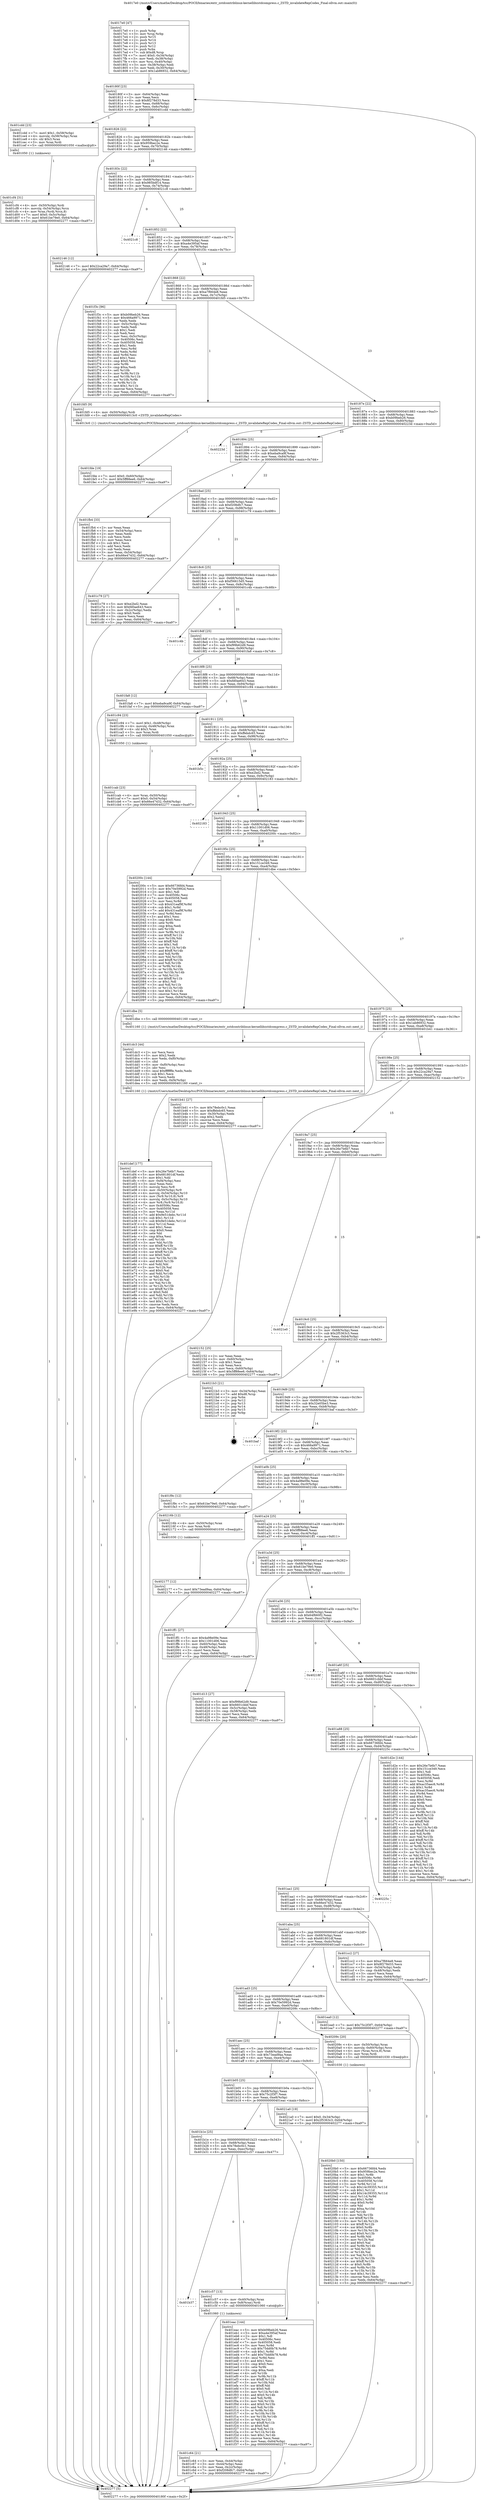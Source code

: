 digraph "0x4017e0" {
  label = "0x4017e0 (/mnt/c/Users/mathe/Desktop/tcc/POCII/binaries/extr_zstdcontriblinux-kernellibzstdcompress.c_ZSTD_invalidateRepCodes_Final-ollvm.out::main(0))"
  labelloc = "t"
  node[shape=record]

  Entry [label="",width=0.3,height=0.3,shape=circle,fillcolor=black,style=filled]
  "0x40180f" [label="{
     0x40180f [23]\l
     | [instrs]\l
     &nbsp;&nbsp;0x40180f \<+3\>: mov -0x64(%rbp),%eax\l
     &nbsp;&nbsp;0x401812 \<+2\>: mov %eax,%ecx\l
     &nbsp;&nbsp;0x401814 \<+6\>: sub $0x8f278d33,%ecx\l
     &nbsp;&nbsp;0x40181a \<+3\>: mov %eax,-0x68(%rbp)\l
     &nbsp;&nbsp;0x40181d \<+3\>: mov %ecx,-0x6c(%rbp)\l
     &nbsp;&nbsp;0x401820 \<+6\>: je 0000000000401cdd \<main+0x4fd\>\l
  }"]
  "0x401cdd" [label="{
     0x401cdd [23]\l
     | [instrs]\l
     &nbsp;&nbsp;0x401cdd \<+7\>: movl $0x1,-0x58(%rbp)\l
     &nbsp;&nbsp;0x401ce4 \<+4\>: movslq -0x58(%rbp),%rax\l
     &nbsp;&nbsp;0x401ce8 \<+4\>: shl $0x3,%rax\l
     &nbsp;&nbsp;0x401cec \<+3\>: mov %rax,%rdi\l
     &nbsp;&nbsp;0x401cef \<+5\>: call 0000000000401050 \<malloc@plt\>\l
     | [calls]\l
     &nbsp;&nbsp;0x401050 \{1\} (unknown)\l
  }"]
  "0x401826" [label="{
     0x401826 [22]\l
     | [instrs]\l
     &nbsp;&nbsp;0x401826 \<+5\>: jmp 000000000040182b \<main+0x4b\>\l
     &nbsp;&nbsp;0x40182b \<+3\>: mov -0x68(%rbp),%eax\l
     &nbsp;&nbsp;0x40182e \<+5\>: sub $0x959bec2e,%eax\l
     &nbsp;&nbsp;0x401833 \<+3\>: mov %eax,-0x70(%rbp)\l
     &nbsp;&nbsp;0x401836 \<+6\>: je 0000000000402146 \<main+0x966\>\l
  }"]
  Exit [label="",width=0.3,height=0.3,shape=circle,fillcolor=black,style=filled,peripheries=2]
  "0x402146" [label="{
     0x402146 [12]\l
     | [instrs]\l
     &nbsp;&nbsp;0x402146 \<+7\>: movl $0x22ca29a7,-0x64(%rbp)\l
     &nbsp;&nbsp;0x40214d \<+5\>: jmp 0000000000402277 \<main+0xa97\>\l
  }"]
  "0x40183c" [label="{
     0x40183c [22]\l
     | [instrs]\l
     &nbsp;&nbsp;0x40183c \<+5\>: jmp 0000000000401841 \<main+0x61\>\l
     &nbsp;&nbsp;0x401841 \<+3\>: mov -0x68(%rbp),%eax\l
     &nbsp;&nbsp;0x401844 \<+5\>: sub $0x985bdf14,%eax\l
     &nbsp;&nbsp;0x401849 \<+3\>: mov %eax,-0x74(%rbp)\l
     &nbsp;&nbsp;0x40184c \<+6\>: je 00000000004021c8 \<main+0x9e8\>\l
  }"]
  "0x402177" [label="{
     0x402177 [12]\l
     | [instrs]\l
     &nbsp;&nbsp;0x402177 \<+7\>: movl $0x73ead9aa,-0x64(%rbp)\l
     &nbsp;&nbsp;0x40217e \<+5\>: jmp 0000000000402277 \<main+0xa97\>\l
  }"]
  "0x4021c8" [label="{
     0x4021c8\l
  }", style=dashed]
  "0x401852" [label="{
     0x401852 [22]\l
     | [instrs]\l
     &nbsp;&nbsp;0x401852 \<+5\>: jmp 0000000000401857 \<main+0x77\>\l
     &nbsp;&nbsp;0x401857 \<+3\>: mov -0x68(%rbp),%eax\l
     &nbsp;&nbsp;0x40185a \<+5\>: sub $0xa4e395af,%eax\l
     &nbsp;&nbsp;0x40185f \<+3\>: mov %eax,-0x78(%rbp)\l
     &nbsp;&nbsp;0x401862 \<+6\>: je 0000000000401f3c \<main+0x75c\>\l
  }"]
  "0x4020b0" [label="{
     0x4020b0 [150]\l
     | [instrs]\l
     &nbsp;&nbsp;0x4020b0 \<+5\>: mov $0x66736fd4,%edx\l
     &nbsp;&nbsp;0x4020b5 \<+5\>: mov $0x959bec2e,%esi\l
     &nbsp;&nbsp;0x4020ba \<+3\>: mov $0x1,%r8b\l
     &nbsp;&nbsp;0x4020bd \<+8\>: mov 0x40506c,%r9d\l
     &nbsp;&nbsp;0x4020c5 \<+8\>: mov 0x405058,%r10d\l
     &nbsp;&nbsp;0x4020cd \<+3\>: mov %r9d,%r11d\l
     &nbsp;&nbsp;0x4020d0 \<+7\>: sub $0x14c39355,%r11d\l
     &nbsp;&nbsp;0x4020d7 \<+4\>: sub $0x1,%r11d\l
     &nbsp;&nbsp;0x4020db \<+7\>: add $0x14c39355,%r11d\l
     &nbsp;&nbsp;0x4020e2 \<+4\>: imul %r11d,%r9d\l
     &nbsp;&nbsp;0x4020e6 \<+4\>: and $0x1,%r9d\l
     &nbsp;&nbsp;0x4020ea \<+4\>: cmp $0x0,%r9d\l
     &nbsp;&nbsp;0x4020ee \<+3\>: sete %bl\l
     &nbsp;&nbsp;0x4020f1 \<+4\>: cmp $0xa,%r10d\l
     &nbsp;&nbsp;0x4020f5 \<+4\>: setl %r14b\l
     &nbsp;&nbsp;0x4020f9 \<+3\>: mov %bl,%r15b\l
     &nbsp;&nbsp;0x4020fc \<+4\>: xor $0xff,%r15b\l
     &nbsp;&nbsp;0x402100 \<+3\>: mov %r14b,%r12b\l
     &nbsp;&nbsp;0x402103 \<+4\>: xor $0xff,%r12b\l
     &nbsp;&nbsp;0x402107 \<+4\>: xor $0x0,%r8b\l
     &nbsp;&nbsp;0x40210b \<+3\>: mov %r15b,%r13b\l
     &nbsp;&nbsp;0x40210e \<+4\>: and $0x0,%r13b\l
     &nbsp;&nbsp;0x402112 \<+3\>: and %r8b,%bl\l
     &nbsp;&nbsp;0x402115 \<+3\>: mov %r12b,%al\l
     &nbsp;&nbsp;0x402118 \<+2\>: and $0x0,%al\l
     &nbsp;&nbsp;0x40211a \<+3\>: and %r8b,%r14b\l
     &nbsp;&nbsp;0x40211d \<+3\>: or %bl,%r13b\l
     &nbsp;&nbsp;0x402120 \<+3\>: or %r14b,%al\l
     &nbsp;&nbsp;0x402123 \<+3\>: xor %al,%r13b\l
     &nbsp;&nbsp;0x402126 \<+3\>: or %r12b,%r15b\l
     &nbsp;&nbsp;0x402129 \<+4\>: xor $0xff,%r15b\l
     &nbsp;&nbsp;0x40212d \<+4\>: or $0x0,%r8b\l
     &nbsp;&nbsp;0x402131 \<+3\>: and %r8b,%r15b\l
     &nbsp;&nbsp;0x402134 \<+3\>: or %r15b,%r13b\l
     &nbsp;&nbsp;0x402137 \<+4\>: test $0x1,%r13b\l
     &nbsp;&nbsp;0x40213b \<+3\>: cmovne %esi,%edx\l
     &nbsp;&nbsp;0x40213e \<+3\>: mov %edx,-0x64(%rbp)\l
     &nbsp;&nbsp;0x402141 \<+5\>: jmp 0000000000402277 \<main+0xa97\>\l
  }"]
  "0x401f3c" [label="{
     0x401f3c [96]\l
     | [instrs]\l
     &nbsp;&nbsp;0x401f3c \<+5\>: mov $0xb09beb26,%eax\l
     &nbsp;&nbsp;0x401f41 \<+5\>: mov $0x466a9971,%ecx\l
     &nbsp;&nbsp;0x401f46 \<+2\>: xor %edx,%edx\l
     &nbsp;&nbsp;0x401f48 \<+3\>: mov -0x5c(%rbp),%esi\l
     &nbsp;&nbsp;0x401f4b \<+2\>: mov %edx,%edi\l
     &nbsp;&nbsp;0x401f4d \<+3\>: sub $0x1,%edi\l
     &nbsp;&nbsp;0x401f50 \<+2\>: sub %edi,%esi\l
     &nbsp;&nbsp;0x401f52 \<+3\>: mov %esi,-0x5c(%rbp)\l
     &nbsp;&nbsp;0x401f55 \<+7\>: mov 0x40506c,%esi\l
     &nbsp;&nbsp;0x401f5c \<+7\>: mov 0x405058,%edi\l
     &nbsp;&nbsp;0x401f63 \<+3\>: sub $0x1,%edx\l
     &nbsp;&nbsp;0x401f66 \<+3\>: mov %esi,%r8d\l
     &nbsp;&nbsp;0x401f69 \<+3\>: add %edx,%r8d\l
     &nbsp;&nbsp;0x401f6c \<+4\>: imul %r8d,%esi\l
     &nbsp;&nbsp;0x401f70 \<+3\>: and $0x1,%esi\l
     &nbsp;&nbsp;0x401f73 \<+3\>: cmp $0x0,%esi\l
     &nbsp;&nbsp;0x401f76 \<+4\>: sete %r9b\l
     &nbsp;&nbsp;0x401f7a \<+3\>: cmp $0xa,%edi\l
     &nbsp;&nbsp;0x401f7d \<+4\>: setl %r10b\l
     &nbsp;&nbsp;0x401f81 \<+3\>: mov %r9b,%r11b\l
     &nbsp;&nbsp;0x401f84 \<+3\>: and %r10b,%r11b\l
     &nbsp;&nbsp;0x401f87 \<+3\>: xor %r10b,%r9b\l
     &nbsp;&nbsp;0x401f8a \<+3\>: or %r9b,%r11b\l
     &nbsp;&nbsp;0x401f8d \<+4\>: test $0x1,%r11b\l
     &nbsp;&nbsp;0x401f91 \<+3\>: cmovne %ecx,%eax\l
     &nbsp;&nbsp;0x401f94 \<+3\>: mov %eax,-0x64(%rbp)\l
     &nbsp;&nbsp;0x401f97 \<+5\>: jmp 0000000000402277 \<main+0xa97\>\l
  }"]
  "0x401868" [label="{
     0x401868 [22]\l
     | [instrs]\l
     &nbsp;&nbsp;0x401868 \<+5\>: jmp 000000000040186d \<main+0x8d\>\l
     &nbsp;&nbsp;0x40186d \<+3\>: mov -0x68(%rbp),%eax\l
     &nbsp;&nbsp;0x401870 \<+5\>: sub $0xa7f664e8,%eax\l
     &nbsp;&nbsp;0x401875 \<+3\>: mov %eax,-0x7c(%rbp)\l
     &nbsp;&nbsp;0x401878 \<+6\>: je 0000000000401fd5 \<main+0x7f5\>\l
  }"]
  "0x401fde" [label="{
     0x401fde [19]\l
     | [instrs]\l
     &nbsp;&nbsp;0x401fde \<+7\>: movl $0x0,-0x60(%rbp)\l
     &nbsp;&nbsp;0x401fe5 \<+7\>: movl $0x5ff88ee6,-0x64(%rbp)\l
     &nbsp;&nbsp;0x401fec \<+5\>: jmp 0000000000402277 \<main+0xa97\>\l
  }"]
  "0x401fd5" [label="{
     0x401fd5 [9]\l
     | [instrs]\l
     &nbsp;&nbsp;0x401fd5 \<+4\>: mov -0x50(%rbp),%rdi\l
     &nbsp;&nbsp;0x401fd9 \<+5\>: call 00000000004013c0 \<ZSTD_invalidateRepCodes\>\l
     | [calls]\l
     &nbsp;&nbsp;0x4013c0 \{1\} (/mnt/c/Users/mathe/Desktop/tcc/POCII/binaries/extr_zstdcontriblinux-kernellibzstdcompress.c_ZSTD_invalidateRepCodes_Final-ollvm.out::ZSTD_invalidateRepCodes)\l
  }"]
  "0x40187e" [label="{
     0x40187e [22]\l
     | [instrs]\l
     &nbsp;&nbsp;0x40187e \<+5\>: jmp 0000000000401883 \<main+0xa3\>\l
     &nbsp;&nbsp;0x401883 \<+3\>: mov -0x68(%rbp),%eax\l
     &nbsp;&nbsp;0x401886 \<+5\>: sub $0xb09beb26,%eax\l
     &nbsp;&nbsp;0x40188b \<+3\>: mov %eax,-0x80(%rbp)\l
     &nbsp;&nbsp;0x40188e \<+6\>: je 000000000040223d \<main+0xa5d\>\l
  }"]
  "0x401def" [label="{
     0x401def [177]\l
     | [instrs]\l
     &nbsp;&nbsp;0x401def \<+5\>: mov $0x26e7b6b7,%ecx\l
     &nbsp;&nbsp;0x401df4 \<+5\>: mov $0x681801df,%edx\l
     &nbsp;&nbsp;0x401df9 \<+3\>: mov $0x1,%dil\l
     &nbsp;&nbsp;0x401dfc \<+6\>: mov -0xf4(%rbp),%esi\l
     &nbsp;&nbsp;0x401e02 \<+3\>: imul %eax,%esi\l
     &nbsp;&nbsp;0x401e05 \<+3\>: movslq %esi,%r8\l
     &nbsp;&nbsp;0x401e08 \<+4\>: mov -0x50(%rbp),%r9\l
     &nbsp;&nbsp;0x401e0c \<+4\>: movslq -0x54(%rbp),%r10\l
     &nbsp;&nbsp;0x401e10 \<+4\>: mov (%r9,%r10,8),%r9\l
     &nbsp;&nbsp;0x401e14 \<+4\>: movslq -0x5c(%rbp),%r10\l
     &nbsp;&nbsp;0x401e18 \<+4\>: mov %r8,(%r9,%r10,8)\l
     &nbsp;&nbsp;0x401e1c \<+7\>: mov 0x40506c,%eax\l
     &nbsp;&nbsp;0x401e23 \<+7\>: mov 0x405058,%esi\l
     &nbsp;&nbsp;0x401e2a \<+3\>: mov %eax,%r11d\l
     &nbsp;&nbsp;0x401e2d \<+7\>: add $0x9e51debc,%r11d\l
     &nbsp;&nbsp;0x401e34 \<+4\>: sub $0x1,%r11d\l
     &nbsp;&nbsp;0x401e38 \<+7\>: sub $0x9e51debc,%r11d\l
     &nbsp;&nbsp;0x401e3f \<+4\>: imul %r11d,%eax\l
     &nbsp;&nbsp;0x401e43 \<+3\>: and $0x1,%eax\l
     &nbsp;&nbsp;0x401e46 \<+3\>: cmp $0x0,%eax\l
     &nbsp;&nbsp;0x401e49 \<+3\>: sete %bl\l
     &nbsp;&nbsp;0x401e4c \<+3\>: cmp $0xa,%esi\l
     &nbsp;&nbsp;0x401e4f \<+4\>: setl %r14b\l
     &nbsp;&nbsp;0x401e53 \<+3\>: mov %bl,%r15b\l
     &nbsp;&nbsp;0x401e56 \<+4\>: xor $0xff,%r15b\l
     &nbsp;&nbsp;0x401e5a \<+3\>: mov %r14b,%r12b\l
     &nbsp;&nbsp;0x401e5d \<+4\>: xor $0xff,%r12b\l
     &nbsp;&nbsp;0x401e61 \<+4\>: xor $0x0,%dil\l
     &nbsp;&nbsp;0x401e65 \<+3\>: mov %r15b,%r13b\l
     &nbsp;&nbsp;0x401e68 \<+4\>: and $0x0,%r13b\l
     &nbsp;&nbsp;0x401e6c \<+3\>: and %dil,%bl\l
     &nbsp;&nbsp;0x401e6f \<+3\>: mov %r12b,%al\l
     &nbsp;&nbsp;0x401e72 \<+2\>: and $0x0,%al\l
     &nbsp;&nbsp;0x401e74 \<+3\>: and %dil,%r14b\l
     &nbsp;&nbsp;0x401e77 \<+3\>: or %bl,%r13b\l
     &nbsp;&nbsp;0x401e7a \<+3\>: or %r14b,%al\l
     &nbsp;&nbsp;0x401e7d \<+3\>: xor %al,%r13b\l
     &nbsp;&nbsp;0x401e80 \<+3\>: or %r12b,%r15b\l
     &nbsp;&nbsp;0x401e83 \<+4\>: xor $0xff,%r15b\l
     &nbsp;&nbsp;0x401e87 \<+4\>: or $0x0,%dil\l
     &nbsp;&nbsp;0x401e8b \<+3\>: and %dil,%r15b\l
     &nbsp;&nbsp;0x401e8e \<+3\>: or %r15b,%r13b\l
     &nbsp;&nbsp;0x401e91 \<+4\>: test $0x1,%r13b\l
     &nbsp;&nbsp;0x401e95 \<+3\>: cmovne %edx,%ecx\l
     &nbsp;&nbsp;0x401e98 \<+3\>: mov %ecx,-0x64(%rbp)\l
     &nbsp;&nbsp;0x401e9b \<+5\>: jmp 0000000000402277 \<main+0xa97\>\l
  }"]
  "0x40223d" [label="{
     0x40223d\l
  }", style=dashed]
  "0x401894" [label="{
     0x401894 [25]\l
     | [instrs]\l
     &nbsp;&nbsp;0x401894 \<+5\>: jmp 0000000000401899 \<main+0xb9\>\l
     &nbsp;&nbsp;0x401899 \<+3\>: mov -0x68(%rbp),%eax\l
     &nbsp;&nbsp;0x40189c \<+5\>: sub $0xeba9ca9f,%eax\l
     &nbsp;&nbsp;0x4018a1 \<+6\>: mov %eax,-0x84(%rbp)\l
     &nbsp;&nbsp;0x4018a7 \<+6\>: je 0000000000401fb4 \<main+0x7d4\>\l
  }"]
  "0x401dc3" [label="{
     0x401dc3 [44]\l
     | [instrs]\l
     &nbsp;&nbsp;0x401dc3 \<+2\>: xor %ecx,%ecx\l
     &nbsp;&nbsp;0x401dc5 \<+5\>: mov $0x2,%edx\l
     &nbsp;&nbsp;0x401dca \<+6\>: mov %edx,-0xf0(%rbp)\l
     &nbsp;&nbsp;0x401dd0 \<+1\>: cltd\l
     &nbsp;&nbsp;0x401dd1 \<+6\>: mov -0xf0(%rbp),%esi\l
     &nbsp;&nbsp;0x401dd7 \<+2\>: idiv %esi\l
     &nbsp;&nbsp;0x401dd9 \<+6\>: imul $0xfffffffe,%edx,%edx\l
     &nbsp;&nbsp;0x401ddf \<+3\>: sub $0x1,%ecx\l
     &nbsp;&nbsp;0x401de2 \<+2\>: sub %ecx,%edx\l
     &nbsp;&nbsp;0x401de4 \<+6\>: mov %edx,-0xf4(%rbp)\l
     &nbsp;&nbsp;0x401dea \<+5\>: call 0000000000401160 \<next_i\>\l
     | [calls]\l
     &nbsp;&nbsp;0x401160 \{1\} (/mnt/c/Users/mathe/Desktop/tcc/POCII/binaries/extr_zstdcontriblinux-kernellibzstdcompress.c_ZSTD_invalidateRepCodes_Final-ollvm.out::next_i)\l
  }"]
  "0x401fb4" [label="{
     0x401fb4 [33]\l
     | [instrs]\l
     &nbsp;&nbsp;0x401fb4 \<+2\>: xor %eax,%eax\l
     &nbsp;&nbsp;0x401fb6 \<+3\>: mov -0x54(%rbp),%ecx\l
     &nbsp;&nbsp;0x401fb9 \<+2\>: mov %eax,%edx\l
     &nbsp;&nbsp;0x401fbb \<+2\>: sub %ecx,%edx\l
     &nbsp;&nbsp;0x401fbd \<+2\>: mov %eax,%ecx\l
     &nbsp;&nbsp;0x401fbf \<+3\>: sub $0x1,%ecx\l
     &nbsp;&nbsp;0x401fc2 \<+2\>: add %ecx,%edx\l
     &nbsp;&nbsp;0x401fc4 \<+2\>: sub %edx,%eax\l
     &nbsp;&nbsp;0x401fc6 \<+3\>: mov %eax,-0x54(%rbp)\l
     &nbsp;&nbsp;0x401fc9 \<+7\>: movl $0x66e47432,-0x64(%rbp)\l
     &nbsp;&nbsp;0x401fd0 \<+5\>: jmp 0000000000402277 \<main+0xa97\>\l
  }"]
  "0x4018ad" [label="{
     0x4018ad [25]\l
     | [instrs]\l
     &nbsp;&nbsp;0x4018ad \<+5\>: jmp 00000000004018b2 \<main+0xd2\>\l
     &nbsp;&nbsp;0x4018b2 \<+3\>: mov -0x68(%rbp),%eax\l
     &nbsp;&nbsp;0x4018b5 \<+5\>: sub $0xf208dfc7,%eax\l
     &nbsp;&nbsp;0x4018ba \<+6\>: mov %eax,-0x88(%rbp)\l
     &nbsp;&nbsp;0x4018c0 \<+6\>: je 0000000000401c79 \<main+0x499\>\l
  }"]
  "0x401cf4" [label="{
     0x401cf4 [31]\l
     | [instrs]\l
     &nbsp;&nbsp;0x401cf4 \<+4\>: mov -0x50(%rbp),%rdi\l
     &nbsp;&nbsp;0x401cf8 \<+4\>: movslq -0x54(%rbp),%rcx\l
     &nbsp;&nbsp;0x401cfc \<+4\>: mov %rax,(%rdi,%rcx,8)\l
     &nbsp;&nbsp;0x401d00 \<+7\>: movl $0x0,-0x5c(%rbp)\l
     &nbsp;&nbsp;0x401d07 \<+7\>: movl $0x61be79e0,-0x64(%rbp)\l
     &nbsp;&nbsp;0x401d0e \<+5\>: jmp 0000000000402277 \<main+0xa97\>\l
  }"]
  "0x401c79" [label="{
     0x401c79 [27]\l
     | [instrs]\l
     &nbsp;&nbsp;0x401c79 \<+5\>: mov $0xe2bd2,%eax\l
     &nbsp;&nbsp;0x401c7e \<+5\>: mov $0xfd0ae643,%ecx\l
     &nbsp;&nbsp;0x401c83 \<+3\>: mov -0x2c(%rbp),%edx\l
     &nbsp;&nbsp;0x401c86 \<+3\>: cmp $0x0,%edx\l
     &nbsp;&nbsp;0x401c89 \<+3\>: cmove %ecx,%eax\l
     &nbsp;&nbsp;0x401c8c \<+3\>: mov %eax,-0x64(%rbp)\l
     &nbsp;&nbsp;0x401c8f \<+5\>: jmp 0000000000402277 \<main+0xa97\>\l
  }"]
  "0x4018c6" [label="{
     0x4018c6 [25]\l
     | [instrs]\l
     &nbsp;&nbsp;0x4018c6 \<+5\>: jmp 00000000004018cb \<main+0xeb\>\l
     &nbsp;&nbsp;0x4018cb \<+3\>: mov -0x68(%rbp),%eax\l
     &nbsp;&nbsp;0x4018ce \<+5\>: sub $0xf56615d5,%eax\l
     &nbsp;&nbsp;0x4018d3 \<+6\>: mov %eax,-0x8c(%rbp)\l
     &nbsp;&nbsp;0x4018d9 \<+6\>: je 0000000000401c4b \<main+0x46b\>\l
  }"]
  "0x401cab" [label="{
     0x401cab [23]\l
     | [instrs]\l
     &nbsp;&nbsp;0x401cab \<+4\>: mov %rax,-0x50(%rbp)\l
     &nbsp;&nbsp;0x401caf \<+7\>: movl $0x0,-0x54(%rbp)\l
     &nbsp;&nbsp;0x401cb6 \<+7\>: movl $0x66e47432,-0x64(%rbp)\l
     &nbsp;&nbsp;0x401cbd \<+5\>: jmp 0000000000402277 \<main+0xa97\>\l
  }"]
  "0x401c4b" [label="{
     0x401c4b\l
  }", style=dashed]
  "0x4018df" [label="{
     0x4018df [25]\l
     | [instrs]\l
     &nbsp;&nbsp;0x4018df \<+5\>: jmp 00000000004018e4 \<main+0x104\>\l
     &nbsp;&nbsp;0x4018e4 \<+3\>: mov -0x68(%rbp),%eax\l
     &nbsp;&nbsp;0x4018e7 \<+5\>: sub $0xf99b62d9,%eax\l
     &nbsp;&nbsp;0x4018ec \<+6\>: mov %eax,-0x90(%rbp)\l
     &nbsp;&nbsp;0x4018f2 \<+6\>: je 0000000000401fa8 \<main+0x7c8\>\l
  }"]
  "0x401c64" [label="{
     0x401c64 [21]\l
     | [instrs]\l
     &nbsp;&nbsp;0x401c64 \<+3\>: mov %eax,-0x44(%rbp)\l
     &nbsp;&nbsp;0x401c67 \<+3\>: mov -0x44(%rbp),%eax\l
     &nbsp;&nbsp;0x401c6a \<+3\>: mov %eax,-0x2c(%rbp)\l
     &nbsp;&nbsp;0x401c6d \<+7\>: movl $0xf208dfc7,-0x64(%rbp)\l
     &nbsp;&nbsp;0x401c74 \<+5\>: jmp 0000000000402277 \<main+0xa97\>\l
  }"]
  "0x401fa8" [label="{
     0x401fa8 [12]\l
     | [instrs]\l
     &nbsp;&nbsp;0x401fa8 \<+7\>: movl $0xeba9ca9f,-0x64(%rbp)\l
     &nbsp;&nbsp;0x401faf \<+5\>: jmp 0000000000402277 \<main+0xa97\>\l
  }"]
  "0x4018f8" [label="{
     0x4018f8 [25]\l
     | [instrs]\l
     &nbsp;&nbsp;0x4018f8 \<+5\>: jmp 00000000004018fd \<main+0x11d\>\l
     &nbsp;&nbsp;0x4018fd \<+3\>: mov -0x68(%rbp),%eax\l
     &nbsp;&nbsp;0x401900 \<+5\>: sub $0xfd0ae643,%eax\l
     &nbsp;&nbsp;0x401905 \<+6\>: mov %eax,-0x94(%rbp)\l
     &nbsp;&nbsp;0x40190b \<+6\>: je 0000000000401c94 \<main+0x4b4\>\l
  }"]
  "0x401b37" [label="{
     0x401b37\l
  }", style=dashed]
  "0x401c94" [label="{
     0x401c94 [23]\l
     | [instrs]\l
     &nbsp;&nbsp;0x401c94 \<+7\>: movl $0x1,-0x48(%rbp)\l
     &nbsp;&nbsp;0x401c9b \<+4\>: movslq -0x48(%rbp),%rax\l
     &nbsp;&nbsp;0x401c9f \<+4\>: shl $0x3,%rax\l
     &nbsp;&nbsp;0x401ca3 \<+3\>: mov %rax,%rdi\l
     &nbsp;&nbsp;0x401ca6 \<+5\>: call 0000000000401050 \<malloc@plt\>\l
     | [calls]\l
     &nbsp;&nbsp;0x401050 \{1\} (unknown)\l
  }"]
  "0x401911" [label="{
     0x401911 [25]\l
     | [instrs]\l
     &nbsp;&nbsp;0x401911 \<+5\>: jmp 0000000000401916 \<main+0x136\>\l
     &nbsp;&nbsp;0x401916 \<+3\>: mov -0x68(%rbp),%eax\l
     &nbsp;&nbsp;0x401919 \<+5\>: sub $0xffebdc65,%eax\l
     &nbsp;&nbsp;0x40191e \<+6\>: mov %eax,-0x98(%rbp)\l
     &nbsp;&nbsp;0x401924 \<+6\>: je 0000000000401b5c \<main+0x37c\>\l
  }"]
  "0x401c57" [label="{
     0x401c57 [13]\l
     | [instrs]\l
     &nbsp;&nbsp;0x401c57 \<+4\>: mov -0x40(%rbp),%rax\l
     &nbsp;&nbsp;0x401c5b \<+4\>: mov 0x8(%rax),%rdi\l
     &nbsp;&nbsp;0x401c5f \<+5\>: call 0000000000401060 \<atoi@plt\>\l
     | [calls]\l
     &nbsp;&nbsp;0x401060 \{1\} (unknown)\l
  }"]
  "0x401b5c" [label="{
     0x401b5c\l
  }", style=dashed]
  "0x40192a" [label="{
     0x40192a [25]\l
     | [instrs]\l
     &nbsp;&nbsp;0x40192a \<+5\>: jmp 000000000040192f \<main+0x14f\>\l
     &nbsp;&nbsp;0x40192f \<+3\>: mov -0x68(%rbp),%eax\l
     &nbsp;&nbsp;0x401932 \<+5\>: sub $0xe2bd2,%eax\l
     &nbsp;&nbsp;0x401937 \<+6\>: mov %eax,-0x9c(%rbp)\l
     &nbsp;&nbsp;0x40193d \<+6\>: je 0000000000402183 \<main+0x9a3\>\l
  }"]
  "0x401b1e" [label="{
     0x401b1e [25]\l
     | [instrs]\l
     &nbsp;&nbsp;0x401b1e \<+5\>: jmp 0000000000401b23 \<main+0x343\>\l
     &nbsp;&nbsp;0x401b23 \<+3\>: mov -0x68(%rbp),%eax\l
     &nbsp;&nbsp;0x401b26 \<+5\>: sub $0x78ebc0c1,%eax\l
     &nbsp;&nbsp;0x401b2b \<+6\>: mov %eax,-0xec(%rbp)\l
     &nbsp;&nbsp;0x401b31 \<+6\>: je 0000000000401c57 \<main+0x477\>\l
  }"]
  "0x402183" [label="{
     0x402183\l
  }", style=dashed]
  "0x401943" [label="{
     0x401943 [25]\l
     | [instrs]\l
     &nbsp;&nbsp;0x401943 \<+5\>: jmp 0000000000401948 \<main+0x168\>\l
     &nbsp;&nbsp;0x401948 \<+3\>: mov -0x68(%rbp),%eax\l
     &nbsp;&nbsp;0x40194b \<+5\>: sub $0x11001d06,%eax\l
     &nbsp;&nbsp;0x401950 \<+6\>: mov %eax,-0xa0(%rbp)\l
     &nbsp;&nbsp;0x401956 \<+6\>: je 000000000040200c \<main+0x82c\>\l
  }"]
  "0x401eac" [label="{
     0x401eac [144]\l
     | [instrs]\l
     &nbsp;&nbsp;0x401eac \<+5\>: mov $0xb09beb26,%eax\l
     &nbsp;&nbsp;0x401eb1 \<+5\>: mov $0xa4e395af,%ecx\l
     &nbsp;&nbsp;0x401eb6 \<+2\>: mov $0x1,%dl\l
     &nbsp;&nbsp;0x401eb8 \<+7\>: mov 0x40506c,%esi\l
     &nbsp;&nbsp;0x401ebf \<+7\>: mov 0x405058,%edi\l
     &nbsp;&nbsp;0x401ec6 \<+3\>: mov %esi,%r8d\l
     &nbsp;&nbsp;0x401ec9 \<+7\>: sub $0x75dd0b78,%r8d\l
     &nbsp;&nbsp;0x401ed0 \<+4\>: sub $0x1,%r8d\l
     &nbsp;&nbsp;0x401ed4 \<+7\>: add $0x75dd0b78,%r8d\l
     &nbsp;&nbsp;0x401edb \<+4\>: imul %r8d,%esi\l
     &nbsp;&nbsp;0x401edf \<+3\>: and $0x1,%esi\l
     &nbsp;&nbsp;0x401ee2 \<+3\>: cmp $0x0,%esi\l
     &nbsp;&nbsp;0x401ee5 \<+4\>: sete %r9b\l
     &nbsp;&nbsp;0x401ee9 \<+3\>: cmp $0xa,%edi\l
     &nbsp;&nbsp;0x401eec \<+4\>: setl %r10b\l
     &nbsp;&nbsp;0x401ef0 \<+3\>: mov %r9b,%r11b\l
     &nbsp;&nbsp;0x401ef3 \<+4\>: xor $0xff,%r11b\l
     &nbsp;&nbsp;0x401ef7 \<+3\>: mov %r10b,%bl\l
     &nbsp;&nbsp;0x401efa \<+3\>: xor $0xff,%bl\l
     &nbsp;&nbsp;0x401efd \<+3\>: xor $0x0,%dl\l
     &nbsp;&nbsp;0x401f00 \<+3\>: mov %r11b,%r14b\l
     &nbsp;&nbsp;0x401f03 \<+4\>: and $0x0,%r14b\l
     &nbsp;&nbsp;0x401f07 \<+3\>: and %dl,%r9b\l
     &nbsp;&nbsp;0x401f0a \<+3\>: mov %bl,%r15b\l
     &nbsp;&nbsp;0x401f0d \<+4\>: and $0x0,%r15b\l
     &nbsp;&nbsp;0x401f11 \<+3\>: and %dl,%r10b\l
     &nbsp;&nbsp;0x401f14 \<+3\>: or %r9b,%r14b\l
     &nbsp;&nbsp;0x401f17 \<+3\>: or %r10b,%r15b\l
     &nbsp;&nbsp;0x401f1a \<+3\>: xor %r15b,%r14b\l
     &nbsp;&nbsp;0x401f1d \<+3\>: or %bl,%r11b\l
     &nbsp;&nbsp;0x401f20 \<+4\>: xor $0xff,%r11b\l
     &nbsp;&nbsp;0x401f24 \<+3\>: or $0x0,%dl\l
     &nbsp;&nbsp;0x401f27 \<+3\>: and %dl,%r11b\l
     &nbsp;&nbsp;0x401f2a \<+3\>: or %r11b,%r14b\l
     &nbsp;&nbsp;0x401f2d \<+4\>: test $0x1,%r14b\l
     &nbsp;&nbsp;0x401f31 \<+3\>: cmovne %ecx,%eax\l
     &nbsp;&nbsp;0x401f34 \<+3\>: mov %eax,-0x64(%rbp)\l
     &nbsp;&nbsp;0x401f37 \<+5\>: jmp 0000000000402277 \<main+0xa97\>\l
  }"]
  "0x40200c" [label="{
     0x40200c [144]\l
     | [instrs]\l
     &nbsp;&nbsp;0x40200c \<+5\>: mov $0x66736fd4,%eax\l
     &nbsp;&nbsp;0x402011 \<+5\>: mov $0x70e5992d,%ecx\l
     &nbsp;&nbsp;0x402016 \<+2\>: mov $0x1,%dl\l
     &nbsp;&nbsp;0x402018 \<+7\>: mov 0x40506c,%esi\l
     &nbsp;&nbsp;0x40201f \<+7\>: mov 0x405058,%edi\l
     &nbsp;&nbsp;0x402026 \<+3\>: mov %esi,%r8d\l
     &nbsp;&nbsp;0x402029 \<+7\>: sub $0x431eaf9f,%r8d\l
     &nbsp;&nbsp;0x402030 \<+4\>: sub $0x1,%r8d\l
     &nbsp;&nbsp;0x402034 \<+7\>: add $0x431eaf9f,%r8d\l
     &nbsp;&nbsp;0x40203b \<+4\>: imul %r8d,%esi\l
     &nbsp;&nbsp;0x40203f \<+3\>: and $0x1,%esi\l
     &nbsp;&nbsp;0x402042 \<+3\>: cmp $0x0,%esi\l
     &nbsp;&nbsp;0x402045 \<+4\>: sete %r9b\l
     &nbsp;&nbsp;0x402049 \<+3\>: cmp $0xa,%edi\l
     &nbsp;&nbsp;0x40204c \<+4\>: setl %r10b\l
     &nbsp;&nbsp;0x402050 \<+3\>: mov %r9b,%r11b\l
     &nbsp;&nbsp;0x402053 \<+4\>: xor $0xff,%r11b\l
     &nbsp;&nbsp;0x402057 \<+3\>: mov %r10b,%bl\l
     &nbsp;&nbsp;0x40205a \<+3\>: xor $0xff,%bl\l
     &nbsp;&nbsp;0x40205d \<+3\>: xor $0x1,%dl\l
     &nbsp;&nbsp;0x402060 \<+3\>: mov %r11b,%r14b\l
     &nbsp;&nbsp;0x402063 \<+4\>: and $0xff,%r14b\l
     &nbsp;&nbsp;0x402067 \<+3\>: and %dl,%r9b\l
     &nbsp;&nbsp;0x40206a \<+3\>: mov %bl,%r15b\l
     &nbsp;&nbsp;0x40206d \<+4\>: and $0xff,%r15b\l
     &nbsp;&nbsp;0x402071 \<+3\>: and %dl,%r10b\l
     &nbsp;&nbsp;0x402074 \<+3\>: or %r9b,%r14b\l
     &nbsp;&nbsp;0x402077 \<+3\>: or %r10b,%r15b\l
     &nbsp;&nbsp;0x40207a \<+3\>: xor %r15b,%r14b\l
     &nbsp;&nbsp;0x40207d \<+3\>: or %bl,%r11b\l
     &nbsp;&nbsp;0x402080 \<+4\>: xor $0xff,%r11b\l
     &nbsp;&nbsp;0x402084 \<+3\>: or $0x1,%dl\l
     &nbsp;&nbsp;0x402087 \<+3\>: and %dl,%r11b\l
     &nbsp;&nbsp;0x40208a \<+3\>: or %r11b,%r14b\l
     &nbsp;&nbsp;0x40208d \<+4\>: test $0x1,%r14b\l
     &nbsp;&nbsp;0x402091 \<+3\>: cmovne %ecx,%eax\l
     &nbsp;&nbsp;0x402094 \<+3\>: mov %eax,-0x64(%rbp)\l
     &nbsp;&nbsp;0x402097 \<+5\>: jmp 0000000000402277 \<main+0xa97\>\l
  }"]
  "0x40195c" [label="{
     0x40195c [25]\l
     | [instrs]\l
     &nbsp;&nbsp;0x40195c \<+5\>: jmp 0000000000401961 \<main+0x181\>\l
     &nbsp;&nbsp;0x401961 \<+3\>: mov -0x68(%rbp),%eax\l
     &nbsp;&nbsp;0x401964 \<+5\>: sub $0x151ce349,%eax\l
     &nbsp;&nbsp;0x401969 \<+6\>: mov %eax,-0xa4(%rbp)\l
     &nbsp;&nbsp;0x40196f \<+6\>: je 0000000000401dbe \<main+0x5de\>\l
  }"]
  "0x401b05" [label="{
     0x401b05 [25]\l
     | [instrs]\l
     &nbsp;&nbsp;0x401b05 \<+5\>: jmp 0000000000401b0a \<main+0x32a\>\l
     &nbsp;&nbsp;0x401b0a \<+3\>: mov -0x68(%rbp),%eax\l
     &nbsp;&nbsp;0x401b0d \<+5\>: sub $0x75c2f3f7,%eax\l
     &nbsp;&nbsp;0x401b12 \<+6\>: mov %eax,-0xe8(%rbp)\l
     &nbsp;&nbsp;0x401b18 \<+6\>: je 0000000000401eac \<main+0x6cc\>\l
  }"]
  "0x401dbe" [label="{
     0x401dbe [5]\l
     | [instrs]\l
     &nbsp;&nbsp;0x401dbe \<+5\>: call 0000000000401160 \<next_i\>\l
     | [calls]\l
     &nbsp;&nbsp;0x401160 \{1\} (/mnt/c/Users/mathe/Desktop/tcc/POCII/binaries/extr_zstdcontriblinux-kernellibzstdcompress.c_ZSTD_invalidateRepCodes_Final-ollvm.out::next_i)\l
  }"]
  "0x401975" [label="{
     0x401975 [25]\l
     | [instrs]\l
     &nbsp;&nbsp;0x401975 \<+5\>: jmp 000000000040197a \<main+0x19a\>\l
     &nbsp;&nbsp;0x40197a \<+3\>: mov -0x68(%rbp),%eax\l
     &nbsp;&nbsp;0x40197d \<+5\>: sub $0x1ab86932,%eax\l
     &nbsp;&nbsp;0x401982 \<+6\>: mov %eax,-0xa8(%rbp)\l
     &nbsp;&nbsp;0x401988 \<+6\>: je 0000000000401b41 \<main+0x361\>\l
  }"]
  "0x4021a0" [label="{
     0x4021a0 [19]\l
     | [instrs]\l
     &nbsp;&nbsp;0x4021a0 \<+7\>: movl $0x0,-0x34(%rbp)\l
     &nbsp;&nbsp;0x4021a7 \<+7\>: movl $0x2f5363c3,-0x64(%rbp)\l
     &nbsp;&nbsp;0x4021ae \<+5\>: jmp 0000000000402277 \<main+0xa97\>\l
  }"]
  "0x401b41" [label="{
     0x401b41 [27]\l
     | [instrs]\l
     &nbsp;&nbsp;0x401b41 \<+5\>: mov $0x78ebc0c1,%eax\l
     &nbsp;&nbsp;0x401b46 \<+5\>: mov $0xffebdc65,%ecx\l
     &nbsp;&nbsp;0x401b4b \<+3\>: mov -0x30(%rbp),%edx\l
     &nbsp;&nbsp;0x401b4e \<+3\>: cmp $0x2,%edx\l
     &nbsp;&nbsp;0x401b51 \<+3\>: cmovne %ecx,%eax\l
     &nbsp;&nbsp;0x401b54 \<+3\>: mov %eax,-0x64(%rbp)\l
     &nbsp;&nbsp;0x401b57 \<+5\>: jmp 0000000000402277 \<main+0xa97\>\l
  }"]
  "0x40198e" [label="{
     0x40198e [25]\l
     | [instrs]\l
     &nbsp;&nbsp;0x40198e \<+5\>: jmp 0000000000401993 \<main+0x1b3\>\l
     &nbsp;&nbsp;0x401993 \<+3\>: mov -0x68(%rbp),%eax\l
     &nbsp;&nbsp;0x401996 \<+5\>: sub $0x22ca29a7,%eax\l
     &nbsp;&nbsp;0x40199b \<+6\>: mov %eax,-0xac(%rbp)\l
     &nbsp;&nbsp;0x4019a1 \<+6\>: je 0000000000402152 \<main+0x972\>\l
  }"]
  "0x402277" [label="{
     0x402277 [5]\l
     | [instrs]\l
     &nbsp;&nbsp;0x402277 \<+5\>: jmp 000000000040180f \<main+0x2f\>\l
  }"]
  "0x4017e0" [label="{
     0x4017e0 [47]\l
     | [instrs]\l
     &nbsp;&nbsp;0x4017e0 \<+1\>: push %rbp\l
     &nbsp;&nbsp;0x4017e1 \<+3\>: mov %rsp,%rbp\l
     &nbsp;&nbsp;0x4017e4 \<+2\>: push %r15\l
     &nbsp;&nbsp;0x4017e6 \<+2\>: push %r14\l
     &nbsp;&nbsp;0x4017e8 \<+2\>: push %r13\l
     &nbsp;&nbsp;0x4017ea \<+2\>: push %r12\l
     &nbsp;&nbsp;0x4017ec \<+1\>: push %rbx\l
     &nbsp;&nbsp;0x4017ed \<+7\>: sub $0xd8,%rsp\l
     &nbsp;&nbsp;0x4017f4 \<+7\>: movl $0x0,-0x34(%rbp)\l
     &nbsp;&nbsp;0x4017fb \<+3\>: mov %edi,-0x38(%rbp)\l
     &nbsp;&nbsp;0x4017fe \<+4\>: mov %rsi,-0x40(%rbp)\l
     &nbsp;&nbsp;0x401802 \<+3\>: mov -0x38(%rbp),%edi\l
     &nbsp;&nbsp;0x401805 \<+3\>: mov %edi,-0x30(%rbp)\l
     &nbsp;&nbsp;0x401808 \<+7\>: movl $0x1ab86932,-0x64(%rbp)\l
  }"]
  "0x401aec" [label="{
     0x401aec [25]\l
     | [instrs]\l
     &nbsp;&nbsp;0x401aec \<+5\>: jmp 0000000000401af1 \<main+0x311\>\l
     &nbsp;&nbsp;0x401af1 \<+3\>: mov -0x68(%rbp),%eax\l
     &nbsp;&nbsp;0x401af4 \<+5\>: sub $0x73ead9aa,%eax\l
     &nbsp;&nbsp;0x401af9 \<+6\>: mov %eax,-0xe4(%rbp)\l
     &nbsp;&nbsp;0x401aff \<+6\>: je 00000000004021a0 \<main+0x9c0\>\l
  }"]
  "0x402152" [label="{
     0x402152 [25]\l
     | [instrs]\l
     &nbsp;&nbsp;0x402152 \<+2\>: xor %eax,%eax\l
     &nbsp;&nbsp;0x402154 \<+3\>: mov -0x60(%rbp),%ecx\l
     &nbsp;&nbsp;0x402157 \<+3\>: sub $0x1,%eax\l
     &nbsp;&nbsp;0x40215a \<+2\>: sub %eax,%ecx\l
     &nbsp;&nbsp;0x40215c \<+3\>: mov %ecx,-0x60(%rbp)\l
     &nbsp;&nbsp;0x40215f \<+7\>: movl $0x5ff88ee6,-0x64(%rbp)\l
     &nbsp;&nbsp;0x402166 \<+5\>: jmp 0000000000402277 \<main+0xa97\>\l
  }"]
  "0x4019a7" [label="{
     0x4019a7 [25]\l
     | [instrs]\l
     &nbsp;&nbsp;0x4019a7 \<+5\>: jmp 00000000004019ac \<main+0x1cc\>\l
     &nbsp;&nbsp;0x4019ac \<+3\>: mov -0x68(%rbp),%eax\l
     &nbsp;&nbsp;0x4019af \<+5\>: sub $0x26e7b6b7,%eax\l
     &nbsp;&nbsp;0x4019b4 \<+6\>: mov %eax,-0xb0(%rbp)\l
     &nbsp;&nbsp;0x4019ba \<+6\>: je 00000000004021e0 \<main+0xa00\>\l
  }"]
  "0x40209c" [label="{
     0x40209c [20]\l
     | [instrs]\l
     &nbsp;&nbsp;0x40209c \<+4\>: mov -0x50(%rbp),%rax\l
     &nbsp;&nbsp;0x4020a0 \<+4\>: movslq -0x60(%rbp),%rcx\l
     &nbsp;&nbsp;0x4020a4 \<+4\>: mov (%rax,%rcx,8),%rax\l
     &nbsp;&nbsp;0x4020a8 \<+3\>: mov %rax,%rdi\l
     &nbsp;&nbsp;0x4020ab \<+5\>: call 0000000000401030 \<free@plt\>\l
     | [calls]\l
     &nbsp;&nbsp;0x401030 \{1\} (unknown)\l
  }"]
  "0x4021e0" [label="{
     0x4021e0\l
  }", style=dashed]
  "0x4019c0" [label="{
     0x4019c0 [25]\l
     | [instrs]\l
     &nbsp;&nbsp;0x4019c0 \<+5\>: jmp 00000000004019c5 \<main+0x1e5\>\l
     &nbsp;&nbsp;0x4019c5 \<+3\>: mov -0x68(%rbp),%eax\l
     &nbsp;&nbsp;0x4019c8 \<+5\>: sub $0x2f5363c3,%eax\l
     &nbsp;&nbsp;0x4019cd \<+6\>: mov %eax,-0xb4(%rbp)\l
     &nbsp;&nbsp;0x4019d3 \<+6\>: je 00000000004021b3 \<main+0x9d3\>\l
  }"]
  "0x401ad3" [label="{
     0x401ad3 [25]\l
     | [instrs]\l
     &nbsp;&nbsp;0x401ad3 \<+5\>: jmp 0000000000401ad8 \<main+0x2f8\>\l
     &nbsp;&nbsp;0x401ad8 \<+3\>: mov -0x68(%rbp),%eax\l
     &nbsp;&nbsp;0x401adb \<+5\>: sub $0x70e5992d,%eax\l
     &nbsp;&nbsp;0x401ae0 \<+6\>: mov %eax,-0xe0(%rbp)\l
     &nbsp;&nbsp;0x401ae6 \<+6\>: je 000000000040209c \<main+0x8bc\>\l
  }"]
  "0x4021b3" [label="{
     0x4021b3 [21]\l
     | [instrs]\l
     &nbsp;&nbsp;0x4021b3 \<+3\>: mov -0x34(%rbp),%eax\l
     &nbsp;&nbsp;0x4021b6 \<+7\>: add $0xd8,%rsp\l
     &nbsp;&nbsp;0x4021bd \<+1\>: pop %rbx\l
     &nbsp;&nbsp;0x4021be \<+2\>: pop %r12\l
     &nbsp;&nbsp;0x4021c0 \<+2\>: pop %r13\l
     &nbsp;&nbsp;0x4021c2 \<+2\>: pop %r14\l
     &nbsp;&nbsp;0x4021c4 \<+2\>: pop %r15\l
     &nbsp;&nbsp;0x4021c6 \<+1\>: pop %rbp\l
     &nbsp;&nbsp;0x4021c7 \<+1\>: ret\l
  }"]
  "0x4019d9" [label="{
     0x4019d9 [25]\l
     | [instrs]\l
     &nbsp;&nbsp;0x4019d9 \<+5\>: jmp 00000000004019de \<main+0x1fe\>\l
     &nbsp;&nbsp;0x4019de \<+3\>: mov -0x68(%rbp),%eax\l
     &nbsp;&nbsp;0x4019e1 \<+5\>: sub $0x32e05be3,%eax\l
     &nbsp;&nbsp;0x4019e6 \<+6\>: mov %eax,-0xb8(%rbp)\l
     &nbsp;&nbsp;0x4019ec \<+6\>: je 0000000000401baf \<main+0x3cf\>\l
  }"]
  "0x401ea0" [label="{
     0x401ea0 [12]\l
     | [instrs]\l
     &nbsp;&nbsp;0x401ea0 \<+7\>: movl $0x75c2f3f7,-0x64(%rbp)\l
     &nbsp;&nbsp;0x401ea7 \<+5\>: jmp 0000000000402277 \<main+0xa97\>\l
  }"]
  "0x401baf" [label="{
     0x401baf\l
  }", style=dashed]
  "0x4019f2" [label="{
     0x4019f2 [25]\l
     | [instrs]\l
     &nbsp;&nbsp;0x4019f2 \<+5\>: jmp 00000000004019f7 \<main+0x217\>\l
     &nbsp;&nbsp;0x4019f7 \<+3\>: mov -0x68(%rbp),%eax\l
     &nbsp;&nbsp;0x4019fa \<+5\>: sub $0x466a9971,%eax\l
     &nbsp;&nbsp;0x4019ff \<+6\>: mov %eax,-0xbc(%rbp)\l
     &nbsp;&nbsp;0x401a05 \<+6\>: je 0000000000401f9c \<main+0x7bc\>\l
  }"]
  "0x401aba" [label="{
     0x401aba [25]\l
     | [instrs]\l
     &nbsp;&nbsp;0x401aba \<+5\>: jmp 0000000000401abf \<main+0x2df\>\l
     &nbsp;&nbsp;0x401abf \<+3\>: mov -0x68(%rbp),%eax\l
     &nbsp;&nbsp;0x401ac2 \<+5\>: sub $0x681801df,%eax\l
     &nbsp;&nbsp;0x401ac7 \<+6\>: mov %eax,-0xdc(%rbp)\l
     &nbsp;&nbsp;0x401acd \<+6\>: je 0000000000401ea0 \<main+0x6c0\>\l
  }"]
  "0x401f9c" [label="{
     0x401f9c [12]\l
     | [instrs]\l
     &nbsp;&nbsp;0x401f9c \<+7\>: movl $0x61be79e0,-0x64(%rbp)\l
     &nbsp;&nbsp;0x401fa3 \<+5\>: jmp 0000000000402277 \<main+0xa97\>\l
  }"]
  "0x401a0b" [label="{
     0x401a0b [25]\l
     | [instrs]\l
     &nbsp;&nbsp;0x401a0b \<+5\>: jmp 0000000000401a10 \<main+0x230\>\l
     &nbsp;&nbsp;0x401a10 \<+3\>: mov -0x68(%rbp),%eax\l
     &nbsp;&nbsp;0x401a13 \<+5\>: sub $0x4a98e09e,%eax\l
     &nbsp;&nbsp;0x401a18 \<+6\>: mov %eax,-0xc0(%rbp)\l
     &nbsp;&nbsp;0x401a1e \<+6\>: je 000000000040216b \<main+0x98b\>\l
  }"]
  "0x401cc2" [label="{
     0x401cc2 [27]\l
     | [instrs]\l
     &nbsp;&nbsp;0x401cc2 \<+5\>: mov $0xa7f664e8,%eax\l
     &nbsp;&nbsp;0x401cc7 \<+5\>: mov $0x8f278d33,%ecx\l
     &nbsp;&nbsp;0x401ccc \<+3\>: mov -0x54(%rbp),%edx\l
     &nbsp;&nbsp;0x401ccf \<+3\>: cmp -0x48(%rbp),%edx\l
     &nbsp;&nbsp;0x401cd2 \<+3\>: cmovl %ecx,%eax\l
     &nbsp;&nbsp;0x401cd5 \<+3\>: mov %eax,-0x64(%rbp)\l
     &nbsp;&nbsp;0x401cd8 \<+5\>: jmp 0000000000402277 \<main+0xa97\>\l
  }"]
  "0x40216b" [label="{
     0x40216b [12]\l
     | [instrs]\l
     &nbsp;&nbsp;0x40216b \<+4\>: mov -0x50(%rbp),%rax\l
     &nbsp;&nbsp;0x40216f \<+3\>: mov %rax,%rdi\l
     &nbsp;&nbsp;0x402172 \<+5\>: call 0000000000401030 \<free@plt\>\l
     | [calls]\l
     &nbsp;&nbsp;0x401030 \{1\} (unknown)\l
  }"]
  "0x401a24" [label="{
     0x401a24 [25]\l
     | [instrs]\l
     &nbsp;&nbsp;0x401a24 \<+5\>: jmp 0000000000401a29 \<main+0x249\>\l
     &nbsp;&nbsp;0x401a29 \<+3\>: mov -0x68(%rbp),%eax\l
     &nbsp;&nbsp;0x401a2c \<+5\>: sub $0x5ff88ee6,%eax\l
     &nbsp;&nbsp;0x401a31 \<+6\>: mov %eax,-0xc4(%rbp)\l
     &nbsp;&nbsp;0x401a37 \<+6\>: je 0000000000401ff1 \<main+0x811\>\l
  }"]
  "0x401aa1" [label="{
     0x401aa1 [25]\l
     | [instrs]\l
     &nbsp;&nbsp;0x401aa1 \<+5\>: jmp 0000000000401aa6 \<main+0x2c6\>\l
     &nbsp;&nbsp;0x401aa6 \<+3\>: mov -0x68(%rbp),%eax\l
     &nbsp;&nbsp;0x401aa9 \<+5\>: sub $0x66e47432,%eax\l
     &nbsp;&nbsp;0x401aae \<+6\>: mov %eax,-0xd8(%rbp)\l
     &nbsp;&nbsp;0x401ab4 \<+6\>: je 0000000000401cc2 \<main+0x4e2\>\l
  }"]
  "0x401ff1" [label="{
     0x401ff1 [27]\l
     | [instrs]\l
     &nbsp;&nbsp;0x401ff1 \<+5\>: mov $0x4a98e09e,%eax\l
     &nbsp;&nbsp;0x401ff6 \<+5\>: mov $0x11001d06,%ecx\l
     &nbsp;&nbsp;0x401ffb \<+3\>: mov -0x60(%rbp),%edx\l
     &nbsp;&nbsp;0x401ffe \<+3\>: cmp -0x48(%rbp),%edx\l
     &nbsp;&nbsp;0x402001 \<+3\>: cmovl %ecx,%eax\l
     &nbsp;&nbsp;0x402004 \<+3\>: mov %eax,-0x64(%rbp)\l
     &nbsp;&nbsp;0x402007 \<+5\>: jmp 0000000000402277 \<main+0xa97\>\l
  }"]
  "0x401a3d" [label="{
     0x401a3d [25]\l
     | [instrs]\l
     &nbsp;&nbsp;0x401a3d \<+5\>: jmp 0000000000401a42 \<main+0x262\>\l
     &nbsp;&nbsp;0x401a42 \<+3\>: mov -0x68(%rbp),%eax\l
     &nbsp;&nbsp;0x401a45 \<+5\>: sub $0x61be79e0,%eax\l
     &nbsp;&nbsp;0x401a4a \<+6\>: mov %eax,-0xc8(%rbp)\l
     &nbsp;&nbsp;0x401a50 \<+6\>: je 0000000000401d13 \<main+0x533\>\l
  }"]
  "0x40225c" [label="{
     0x40225c\l
  }", style=dashed]
  "0x401d13" [label="{
     0x401d13 [27]\l
     | [instrs]\l
     &nbsp;&nbsp;0x401d13 \<+5\>: mov $0xf99b62d9,%eax\l
     &nbsp;&nbsp;0x401d18 \<+5\>: mov $0x6601cbbf,%ecx\l
     &nbsp;&nbsp;0x401d1d \<+3\>: mov -0x5c(%rbp),%edx\l
     &nbsp;&nbsp;0x401d20 \<+3\>: cmp -0x58(%rbp),%edx\l
     &nbsp;&nbsp;0x401d23 \<+3\>: cmovl %ecx,%eax\l
     &nbsp;&nbsp;0x401d26 \<+3\>: mov %eax,-0x64(%rbp)\l
     &nbsp;&nbsp;0x401d29 \<+5\>: jmp 0000000000402277 \<main+0xa97\>\l
  }"]
  "0x401a56" [label="{
     0x401a56 [25]\l
     | [instrs]\l
     &nbsp;&nbsp;0x401a56 \<+5\>: jmp 0000000000401a5b \<main+0x27b\>\l
     &nbsp;&nbsp;0x401a5b \<+3\>: mov -0x68(%rbp),%eax\l
     &nbsp;&nbsp;0x401a5e \<+5\>: sub $0x64f660f2,%eax\l
     &nbsp;&nbsp;0x401a63 \<+6\>: mov %eax,-0xcc(%rbp)\l
     &nbsp;&nbsp;0x401a69 \<+6\>: je 000000000040218f \<main+0x9af\>\l
  }"]
  "0x401a88" [label="{
     0x401a88 [25]\l
     | [instrs]\l
     &nbsp;&nbsp;0x401a88 \<+5\>: jmp 0000000000401a8d \<main+0x2ad\>\l
     &nbsp;&nbsp;0x401a8d \<+3\>: mov -0x68(%rbp),%eax\l
     &nbsp;&nbsp;0x401a90 \<+5\>: sub $0x66736fd4,%eax\l
     &nbsp;&nbsp;0x401a95 \<+6\>: mov %eax,-0xd4(%rbp)\l
     &nbsp;&nbsp;0x401a9b \<+6\>: je 000000000040225c \<main+0xa7c\>\l
  }"]
  "0x40218f" [label="{
     0x40218f\l
  }", style=dashed]
  "0x401a6f" [label="{
     0x401a6f [25]\l
     | [instrs]\l
     &nbsp;&nbsp;0x401a6f \<+5\>: jmp 0000000000401a74 \<main+0x294\>\l
     &nbsp;&nbsp;0x401a74 \<+3\>: mov -0x68(%rbp),%eax\l
     &nbsp;&nbsp;0x401a77 \<+5\>: sub $0x6601cbbf,%eax\l
     &nbsp;&nbsp;0x401a7c \<+6\>: mov %eax,-0xd0(%rbp)\l
     &nbsp;&nbsp;0x401a82 \<+6\>: je 0000000000401d2e \<main+0x54e\>\l
  }"]
  "0x401d2e" [label="{
     0x401d2e [144]\l
     | [instrs]\l
     &nbsp;&nbsp;0x401d2e \<+5\>: mov $0x26e7b6b7,%eax\l
     &nbsp;&nbsp;0x401d33 \<+5\>: mov $0x151ce349,%ecx\l
     &nbsp;&nbsp;0x401d38 \<+2\>: mov $0x1,%dl\l
     &nbsp;&nbsp;0x401d3a \<+7\>: mov 0x40506c,%esi\l
     &nbsp;&nbsp;0x401d41 \<+7\>: mov 0x405058,%edi\l
     &nbsp;&nbsp;0x401d48 \<+3\>: mov %esi,%r8d\l
     &nbsp;&nbsp;0x401d4b \<+7\>: add $0xac35aec6,%r8d\l
     &nbsp;&nbsp;0x401d52 \<+4\>: sub $0x1,%r8d\l
     &nbsp;&nbsp;0x401d56 \<+7\>: sub $0xac35aec6,%r8d\l
     &nbsp;&nbsp;0x401d5d \<+4\>: imul %r8d,%esi\l
     &nbsp;&nbsp;0x401d61 \<+3\>: and $0x1,%esi\l
     &nbsp;&nbsp;0x401d64 \<+3\>: cmp $0x0,%esi\l
     &nbsp;&nbsp;0x401d67 \<+4\>: sete %r9b\l
     &nbsp;&nbsp;0x401d6b \<+3\>: cmp $0xa,%edi\l
     &nbsp;&nbsp;0x401d6e \<+4\>: setl %r10b\l
     &nbsp;&nbsp;0x401d72 \<+3\>: mov %r9b,%r11b\l
     &nbsp;&nbsp;0x401d75 \<+4\>: xor $0xff,%r11b\l
     &nbsp;&nbsp;0x401d79 \<+3\>: mov %r10b,%bl\l
     &nbsp;&nbsp;0x401d7c \<+3\>: xor $0xff,%bl\l
     &nbsp;&nbsp;0x401d7f \<+3\>: xor $0x1,%dl\l
     &nbsp;&nbsp;0x401d82 \<+3\>: mov %r11b,%r14b\l
     &nbsp;&nbsp;0x401d85 \<+4\>: and $0xff,%r14b\l
     &nbsp;&nbsp;0x401d89 \<+3\>: and %dl,%r9b\l
     &nbsp;&nbsp;0x401d8c \<+3\>: mov %bl,%r15b\l
     &nbsp;&nbsp;0x401d8f \<+4\>: and $0xff,%r15b\l
     &nbsp;&nbsp;0x401d93 \<+3\>: and %dl,%r10b\l
     &nbsp;&nbsp;0x401d96 \<+3\>: or %r9b,%r14b\l
     &nbsp;&nbsp;0x401d99 \<+3\>: or %r10b,%r15b\l
     &nbsp;&nbsp;0x401d9c \<+3\>: xor %r15b,%r14b\l
     &nbsp;&nbsp;0x401d9f \<+3\>: or %bl,%r11b\l
     &nbsp;&nbsp;0x401da2 \<+4\>: xor $0xff,%r11b\l
     &nbsp;&nbsp;0x401da6 \<+3\>: or $0x1,%dl\l
     &nbsp;&nbsp;0x401da9 \<+3\>: and %dl,%r11b\l
     &nbsp;&nbsp;0x401dac \<+3\>: or %r11b,%r14b\l
     &nbsp;&nbsp;0x401daf \<+4\>: test $0x1,%r14b\l
     &nbsp;&nbsp;0x401db3 \<+3\>: cmovne %ecx,%eax\l
     &nbsp;&nbsp;0x401db6 \<+3\>: mov %eax,-0x64(%rbp)\l
     &nbsp;&nbsp;0x401db9 \<+5\>: jmp 0000000000402277 \<main+0xa97\>\l
  }"]
  Entry -> "0x4017e0" [label=" 1"]
  "0x40180f" -> "0x401cdd" [label=" 1"]
  "0x40180f" -> "0x401826" [label=" 26"]
  "0x4021b3" -> Exit [label=" 1"]
  "0x401826" -> "0x402146" [label=" 1"]
  "0x401826" -> "0x40183c" [label=" 25"]
  "0x4021a0" -> "0x402277" [label=" 1"]
  "0x40183c" -> "0x4021c8" [label=" 0"]
  "0x40183c" -> "0x401852" [label=" 25"]
  "0x402177" -> "0x402277" [label=" 1"]
  "0x401852" -> "0x401f3c" [label=" 1"]
  "0x401852" -> "0x401868" [label=" 24"]
  "0x40216b" -> "0x402177" [label=" 1"]
  "0x401868" -> "0x401fd5" [label=" 1"]
  "0x401868" -> "0x40187e" [label=" 23"]
  "0x402152" -> "0x402277" [label=" 1"]
  "0x40187e" -> "0x40223d" [label=" 0"]
  "0x40187e" -> "0x401894" [label=" 23"]
  "0x402146" -> "0x402277" [label=" 1"]
  "0x401894" -> "0x401fb4" [label=" 1"]
  "0x401894" -> "0x4018ad" [label=" 22"]
  "0x4020b0" -> "0x402277" [label=" 1"]
  "0x4018ad" -> "0x401c79" [label=" 1"]
  "0x4018ad" -> "0x4018c6" [label=" 21"]
  "0x40209c" -> "0x4020b0" [label=" 1"]
  "0x4018c6" -> "0x401c4b" [label=" 0"]
  "0x4018c6" -> "0x4018df" [label=" 21"]
  "0x40200c" -> "0x402277" [label=" 1"]
  "0x4018df" -> "0x401fa8" [label=" 1"]
  "0x4018df" -> "0x4018f8" [label=" 20"]
  "0x401ff1" -> "0x402277" [label=" 2"]
  "0x4018f8" -> "0x401c94" [label=" 1"]
  "0x4018f8" -> "0x401911" [label=" 19"]
  "0x401fde" -> "0x402277" [label=" 1"]
  "0x401911" -> "0x401b5c" [label=" 0"]
  "0x401911" -> "0x40192a" [label=" 19"]
  "0x401fd5" -> "0x401fde" [label=" 1"]
  "0x40192a" -> "0x402183" [label=" 0"]
  "0x40192a" -> "0x401943" [label=" 19"]
  "0x401fa8" -> "0x402277" [label=" 1"]
  "0x401943" -> "0x40200c" [label=" 1"]
  "0x401943" -> "0x40195c" [label=" 18"]
  "0x401f9c" -> "0x402277" [label=" 1"]
  "0x40195c" -> "0x401dbe" [label=" 1"]
  "0x40195c" -> "0x401975" [label=" 17"]
  "0x401eac" -> "0x402277" [label=" 1"]
  "0x401975" -> "0x401b41" [label=" 1"]
  "0x401975" -> "0x40198e" [label=" 16"]
  "0x401b41" -> "0x402277" [label=" 1"]
  "0x4017e0" -> "0x40180f" [label=" 1"]
  "0x402277" -> "0x40180f" [label=" 26"]
  "0x401ea0" -> "0x402277" [label=" 1"]
  "0x40198e" -> "0x402152" [label=" 1"]
  "0x40198e" -> "0x4019a7" [label=" 15"]
  "0x401dc3" -> "0x401def" [label=" 1"]
  "0x4019a7" -> "0x4021e0" [label=" 0"]
  "0x4019a7" -> "0x4019c0" [label=" 15"]
  "0x401dbe" -> "0x401dc3" [label=" 1"]
  "0x4019c0" -> "0x4021b3" [label=" 1"]
  "0x4019c0" -> "0x4019d9" [label=" 14"]
  "0x401d13" -> "0x402277" [label=" 2"]
  "0x4019d9" -> "0x401baf" [label=" 0"]
  "0x4019d9" -> "0x4019f2" [label=" 14"]
  "0x401cf4" -> "0x402277" [label=" 1"]
  "0x4019f2" -> "0x401f9c" [label=" 1"]
  "0x4019f2" -> "0x401a0b" [label=" 13"]
  "0x401cc2" -> "0x402277" [label=" 2"]
  "0x401a0b" -> "0x40216b" [label=" 1"]
  "0x401a0b" -> "0x401a24" [label=" 12"]
  "0x401cab" -> "0x402277" [label=" 1"]
  "0x401a24" -> "0x401ff1" [label=" 2"]
  "0x401a24" -> "0x401a3d" [label=" 10"]
  "0x401c79" -> "0x402277" [label=" 1"]
  "0x401a3d" -> "0x401d13" [label=" 2"]
  "0x401a3d" -> "0x401a56" [label=" 8"]
  "0x401c64" -> "0x402277" [label=" 1"]
  "0x401a56" -> "0x40218f" [label=" 0"]
  "0x401a56" -> "0x401a6f" [label=" 8"]
  "0x401b1e" -> "0x401b37" [label=" 0"]
  "0x401a6f" -> "0x401d2e" [label=" 1"]
  "0x401a6f" -> "0x401a88" [label=" 7"]
  "0x401c57" -> "0x401c64" [label=" 1"]
  "0x401a88" -> "0x40225c" [label=" 0"]
  "0x401a88" -> "0x401aa1" [label=" 7"]
  "0x401c94" -> "0x401cab" [label=" 1"]
  "0x401aa1" -> "0x401cc2" [label=" 2"]
  "0x401aa1" -> "0x401aba" [label=" 5"]
  "0x401cdd" -> "0x401cf4" [label=" 1"]
  "0x401aba" -> "0x401ea0" [label=" 1"]
  "0x401aba" -> "0x401ad3" [label=" 4"]
  "0x401d2e" -> "0x402277" [label=" 1"]
  "0x401ad3" -> "0x40209c" [label=" 1"]
  "0x401ad3" -> "0x401aec" [label=" 3"]
  "0x401def" -> "0x402277" [label=" 1"]
  "0x401aec" -> "0x4021a0" [label=" 1"]
  "0x401aec" -> "0x401b05" [label=" 2"]
  "0x401f3c" -> "0x402277" [label=" 1"]
  "0x401b05" -> "0x401eac" [label=" 1"]
  "0x401b05" -> "0x401b1e" [label=" 1"]
  "0x401fb4" -> "0x402277" [label=" 1"]
  "0x401b1e" -> "0x401c57" [label=" 1"]
}

